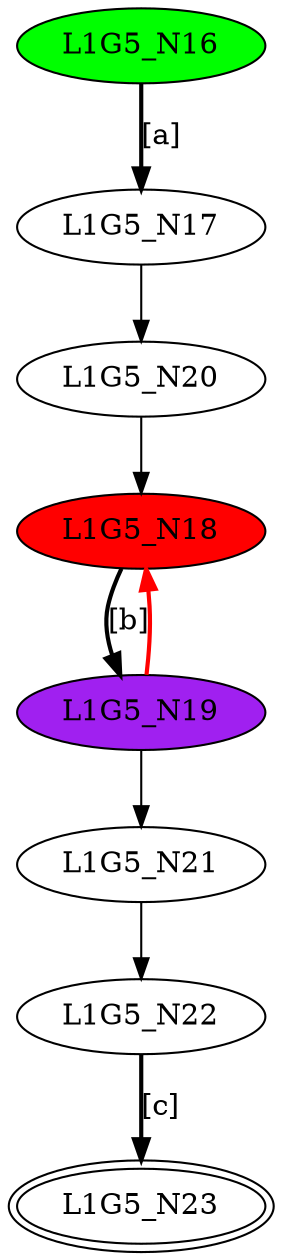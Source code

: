 digraph G5{
"L1G5_N16" [style=filled,fillcolor=green];
"L1G5_N17";
"L1G5_N18" [style=filled,fillcolor=red];
"L1G5_N19" [style=filled,fillcolor=purple];
"L1G5_N20";
"L1G5_N21";
"L1G5_N22";
"L1G5_N23" [peripheries=2];
"L1G5_N16"->"L1G5_N17" [style = bold, label = "[a]"];
"L1G5_N18"->"L1G5_N19" [style = bold, label = "[b]"];
"L1G5_N20"->"L1G5_N18";
"L1G5_N19"->"L1G5_N21";
"L1G5_N19"->"L1G5_N18" [color=red,style = bold, label = ""];
"L1G5_N17"->"L1G5_N20";
"L1G5_N22"->"L1G5_N23" [style = bold, label = "[c]"];
"L1G5_N21"->"L1G5_N22";
}

